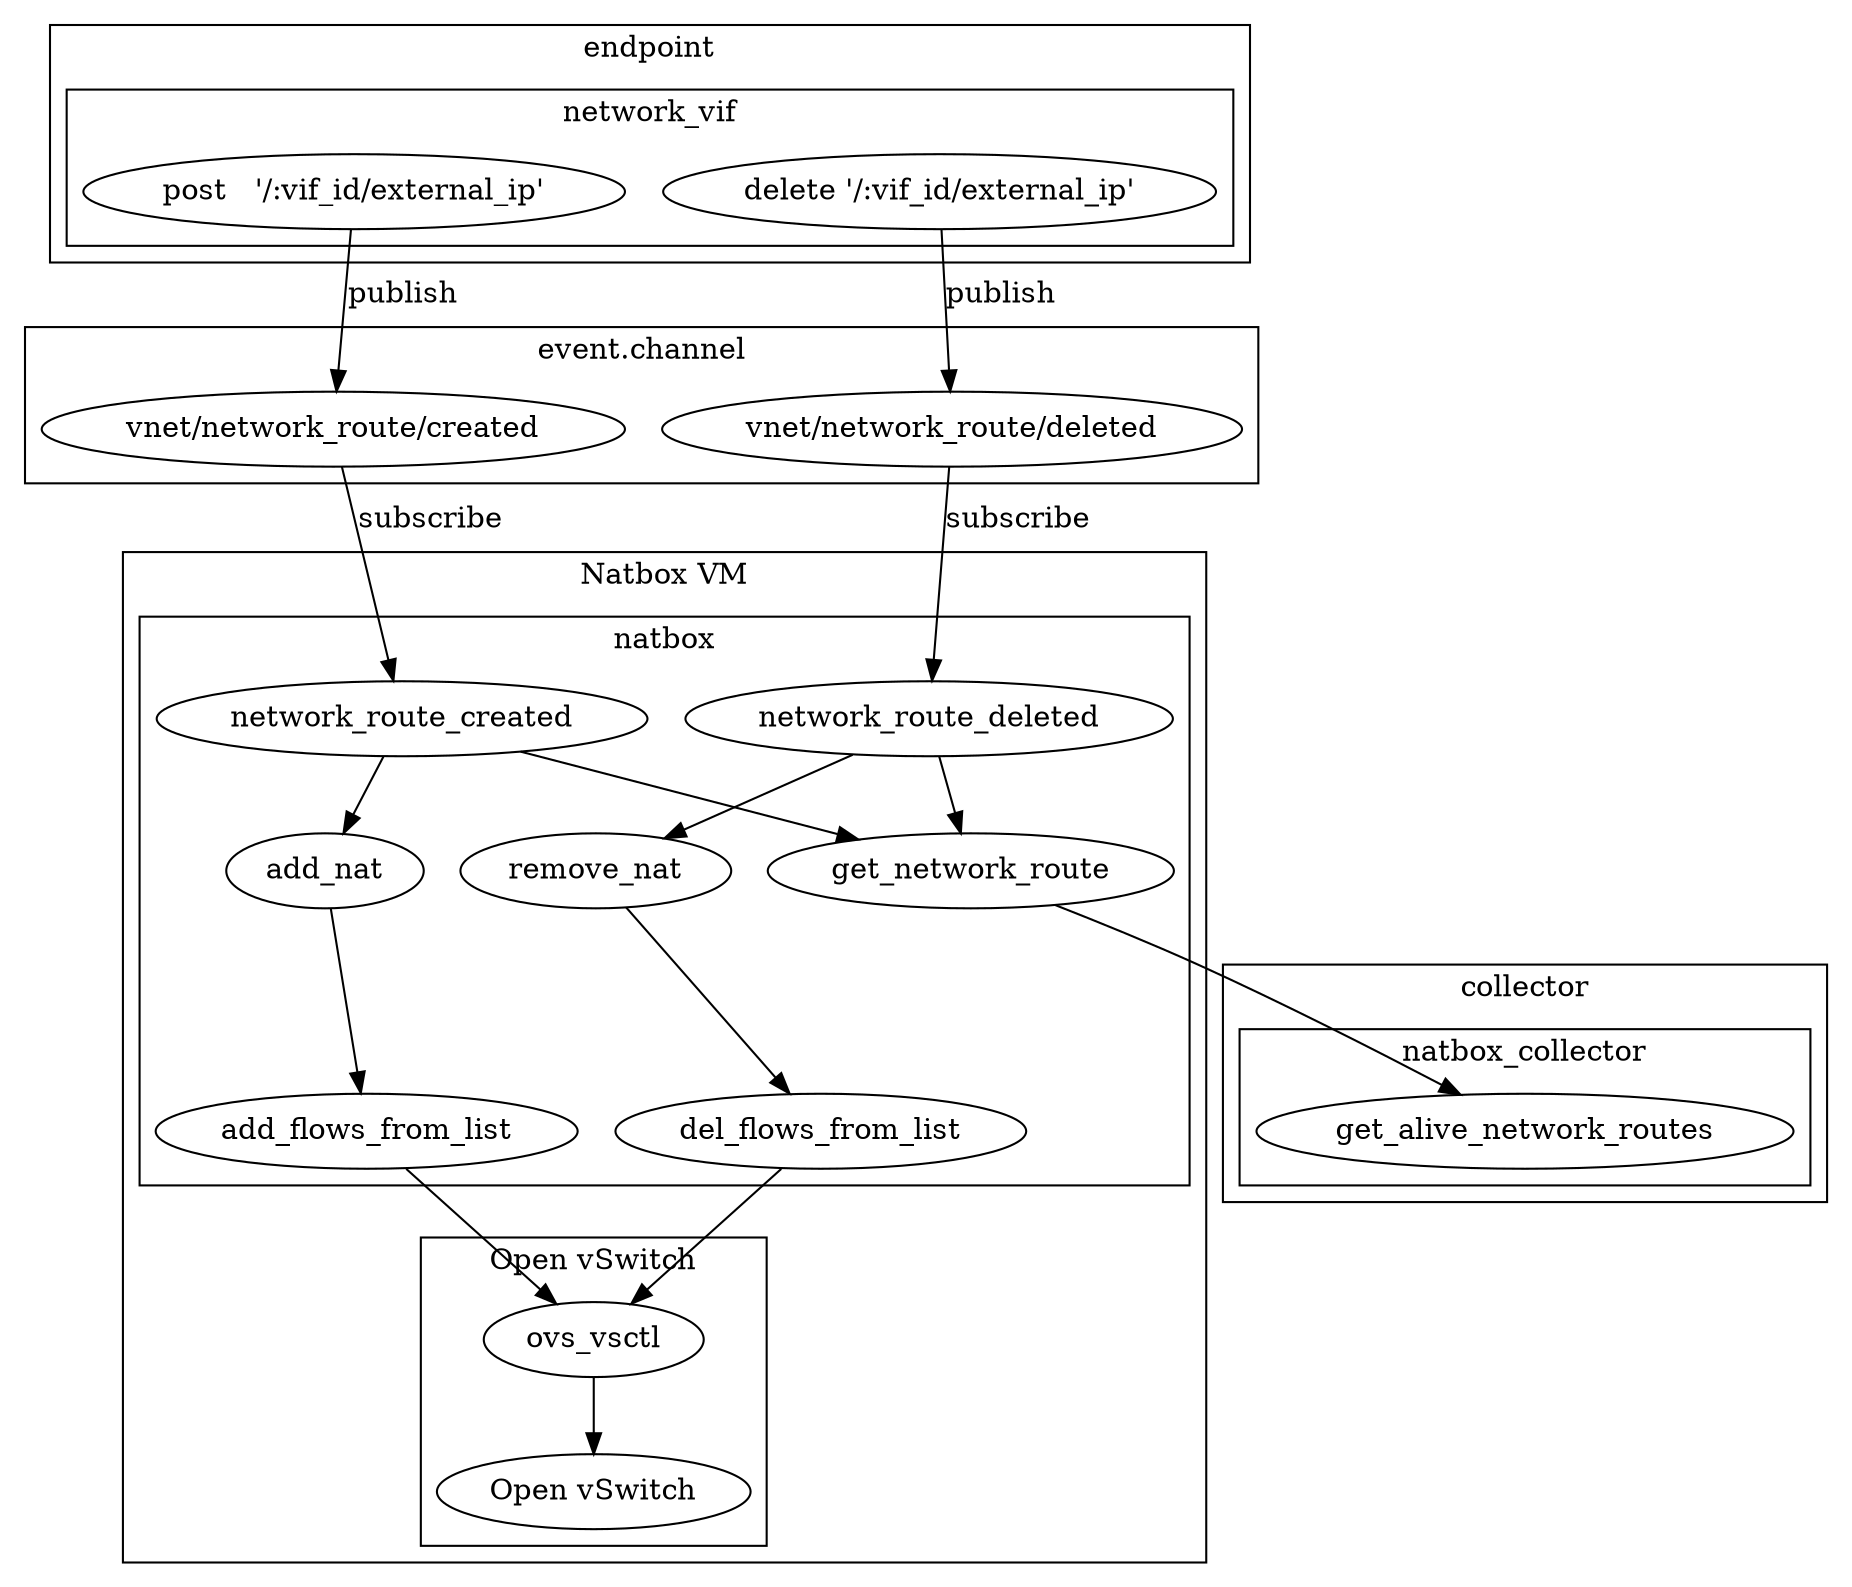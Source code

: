 digraph G {
//rankdir=LR;

  subgraph cluster_collector {
    label = "collector"

    subgraph cluster_natbox_collector {
      label = "natbox_collector"
      get_alive_network_routes;
    }
  }

  subgraph cluster_channel {
    label = "event.channel"

    "vnet/network_route/created";
    "vnet/network_route/deleted";
  }

  subgraph cluster_endpoint {
    label = "endpoint"

    subgraph cluster_network_vif {
      label = "network_vif"

      "post   '/:vif_id/external_ip'" -> "vnet/network_route/created" [label = "publish"];
      "delete '/:vif_id/external_ip'" -> "vnet/network_route/deleted" [label = "publish"];
    }
  }

  subgraph cluster_natbox_vm {
    label = "Natbox VM"

    subgraph cluster_openvswitch {
      label = "Open vSwitch"

      ovs_vsctl;
      ovs [label = "Open vSwitch"];
      ovs_vsctl -> ovs;
    }

    subgraph cluster_natbox {
      label = "natbox"

      "vnet/network_route/created" -> network_route_created [label = "subscribe"];
      "vnet/network_route/deleted" -> network_route_deleted [label = "subscribe"];

      network_route_created -> get_network_route;
      network_route_deleted -> get_network_route;
      get_network_route -> get_alive_network_routes;

      network_route_created -> add_nat    -> add_flows_from_list -> ovs_vsctl;
      network_route_deleted -> remove_nat -> del_flows_from_list -> ovs_vsctl;
    }
  }
}
